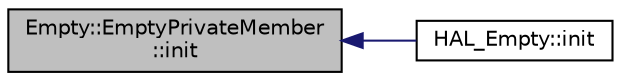 digraph "Empty::EmptyPrivateMember::init"
{
 // INTERACTIVE_SVG=YES
  edge [fontname="Helvetica",fontsize="10",labelfontname="Helvetica",labelfontsize="10"];
  node [fontname="Helvetica",fontsize="10",shape=record];
  rankdir="LR";
  Node1 [label="Empty::EmptyPrivateMember\l::init",height=0.2,width=0.4,color="black", fillcolor="grey75", style="filled" fontcolor="black"];
  Node1 -> Node2 [dir="back",color="midnightblue",fontsize="10",style="solid",fontname="Helvetica"];
  Node2 [label="HAL_Empty::init",height=0.2,width=0.4,color="black", fillcolor="white", style="filled",URL="$classHAL__Empty.html#a3c5f4d1bb4da8a2d4a472fd34198a5c4"];
}
